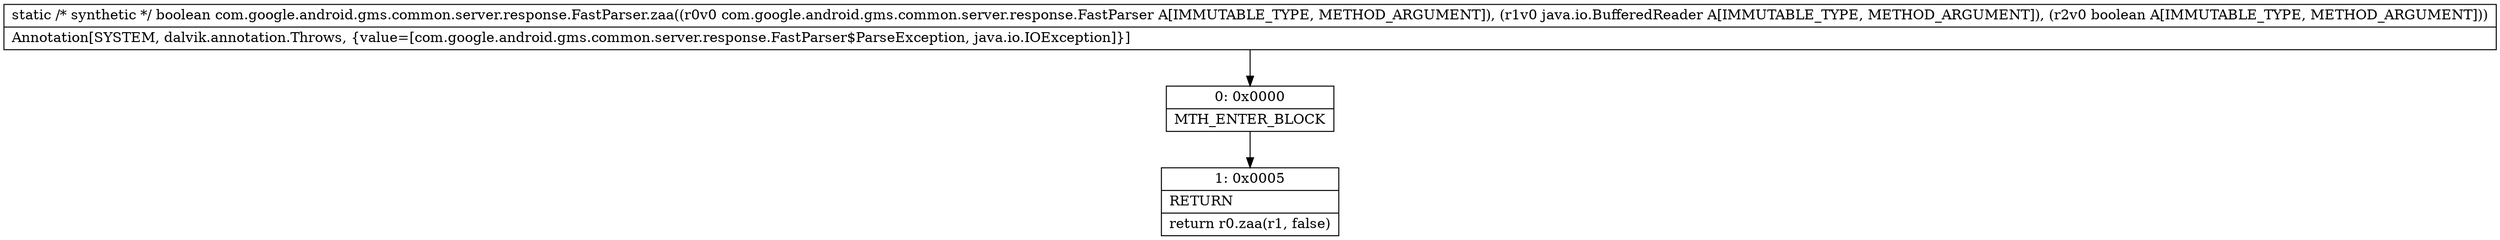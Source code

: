 digraph "CFG forcom.google.android.gms.common.server.response.FastParser.zaa(Lcom\/google\/android\/gms\/common\/server\/response\/FastParser;Ljava\/io\/BufferedReader;Z)Z" {
Node_0 [shape=record,label="{0\:\ 0x0000|MTH_ENTER_BLOCK\l}"];
Node_1 [shape=record,label="{1\:\ 0x0005|RETURN\l|return r0.zaa(r1, false)\l}"];
MethodNode[shape=record,label="{static \/* synthetic *\/ boolean com.google.android.gms.common.server.response.FastParser.zaa((r0v0 com.google.android.gms.common.server.response.FastParser A[IMMUTABLE_TYPE, METHOD_ARGUMENT]), (r1v0 java.io.BufferedReader A[IMMUTABLE_TYPE, METHOD_ARGUMENT]), (r2v0 boolean A[IMMUTABLE_TYPE, METHOD_ARGUMENT]))  | Annotation[SYSTEM, dalvik.annotation.Throws, \{value=[com.google.android.gms.common.server.response.FastParser$ParseException, java.io.IOException]\}]\l}"];
MethodNode -> Node_0;
Node_0 -> Node_1;
}

